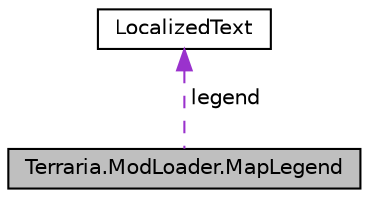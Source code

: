 digraph "Terraria.ModLoader.MapLegend"
{
 // LATEX_PDF_SIZE
  edge [fontname="Helvetica",fontsize="10",labelfontname="Helvetica",labelfontsize="10"];
  node [fontname="Helvetica",fontsize="10",shape=record];
  Node1 [label="Terraria.ModLoader.MapLegend",height=0.2,width=0.4,color="black", fillcolor="grey75", style="filled", fontcolor="black",tooltip=" "];
  Node2 -> Node1 [dir="back",color="darkorchid3",fontsize="10",style="dashed",label=" legend" ,fontname="Helvetica"];
  Node2 [label="LocalizedText",height=0.2,width=0.4,color="black", fillcolor="white", style="filled",tooltip=" "];
}
